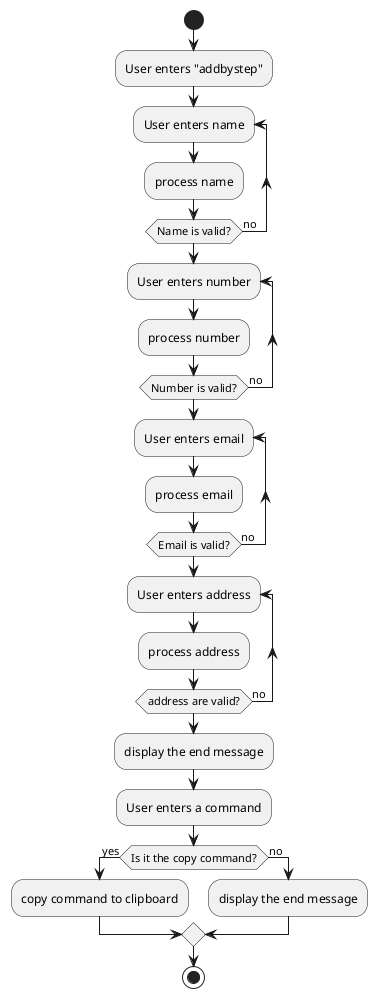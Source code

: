 @startuml
'https://plantuml.com/activity-diagram-beta

start
:User enters "addbystep";
repeat :User enters name;
  :process name;
repeat while (Name is valid?) is (no)
repeat :User enters number;
  :process number;
repeat while (Number is valid?) is (no)
repeat :User enters email;
  :process email;
repeat while (Email is valid?) is (no)
repeat :User enters address;
  :process address;
repeat while (address are valid?) is (no)
:display the end message;
:User enters a command;

if(Is it the copy command?) then (yes)
:copy command to clipboard;
else (no)
:display the end message;
endif


stop


@enduml
